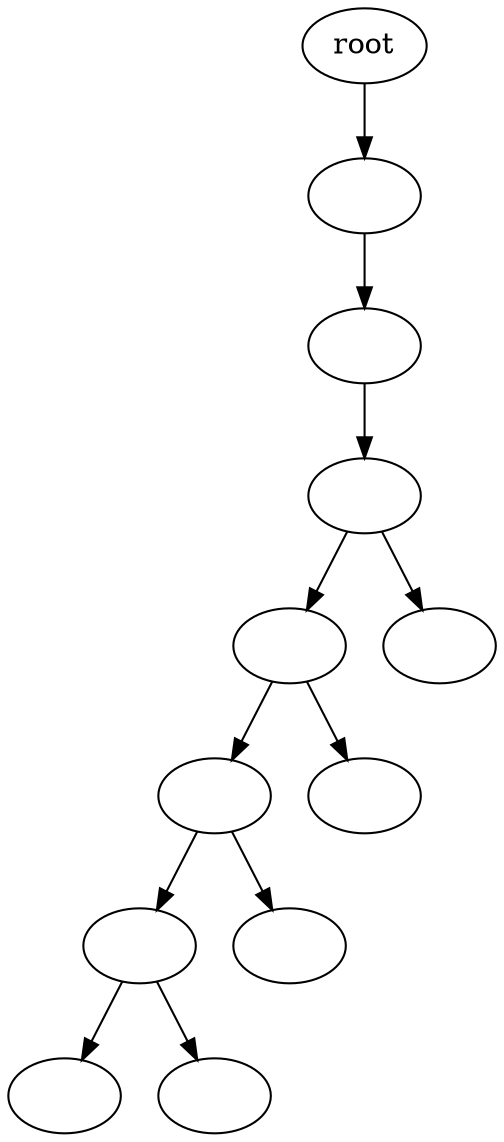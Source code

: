 digraph G {
  root [label="root"]
node_0x525abd0 [label=""]
node_0x5229810 [label=""]
node_0x525abd0 -> node_0x5229810
node_0x525abd0 [label=""]
node_0x5242310 [label=""]
node_0x525abd0 -> node_0x5242310
node_0x528be50 [label=""]
node_0x525abd0 [label=""]
node_0x528be50 -> node_0x525abd0
node_0x528be50 [label=""]
node_0x5273590 [label=""]
node_0x528be50 -> node_0x5273590
node_0x52bd0d0 [label=""]
node_0x528be50 [label=""]
node_0x52bd0d0 -> node_0x528be50
node_0x52bd0d0 [label=""]
node_0x52a4810 [label=""]
node_0x52bd0d0 -> node_0x52a4810
node_0x52d5e40 [label=""]
node_0x52d5ec0 [label=""]
node_0x52d5e40 -> node_0x52d5ec0
node_0x52d5e40 [label=""]
node_0x52bd0d0 [label=""]
node_0x52d5e40 -> node_0x52bd0d0
node_0x5306e80 [label=""]
node_0x52d5e40 [label=""]
node_0x5306e80 -> node_0x52d5e40
node_0x5210360 [label=""]
node_0x5306e80 [label=""]
node_0x5210360 -> node_0x5306e80
root -> node_0x5210360
}
